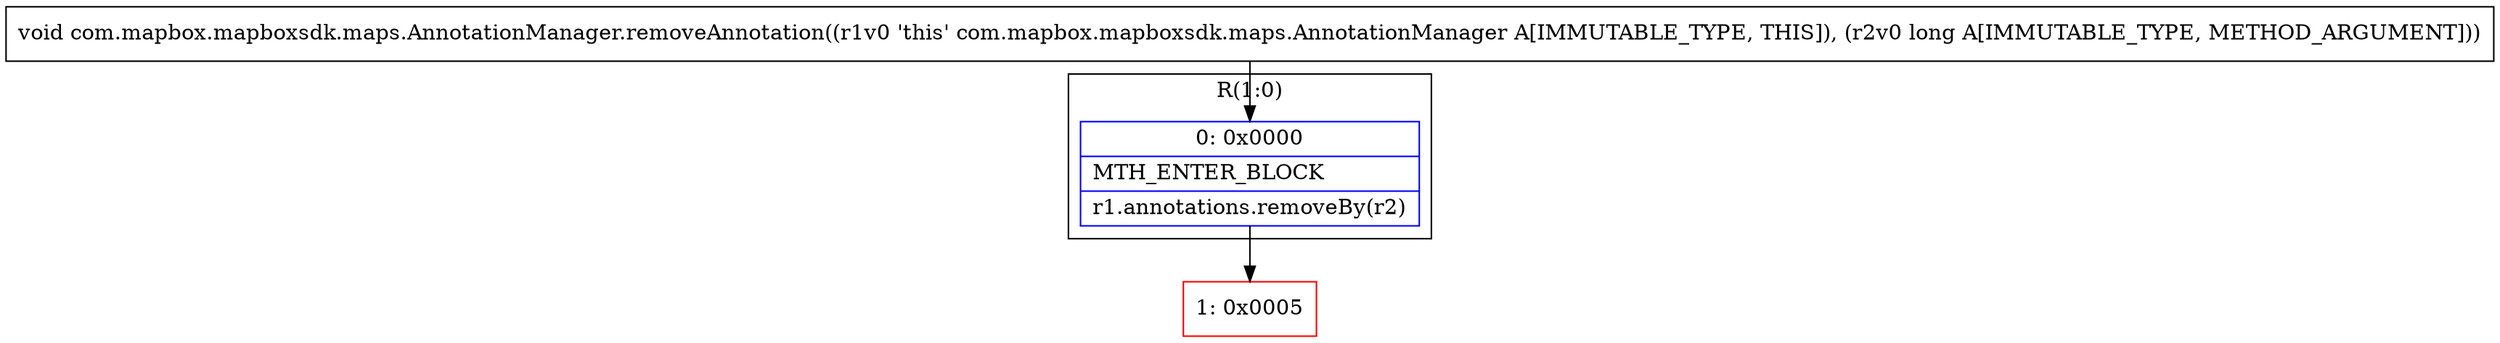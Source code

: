 digraph "CFG forcom.mapbox.mapboxsdk.maps.AnnotationManager.removeAnnotation(J)V" {
subgraph cluster_Region_1527006413 {
label = "R(1:0)";
node [shape=record,color=blue];
Node_0 [shape=record,label="{0\:\ 0x0000|MTH_ENTER_BLOCK\l|r1.annotations.removeBy(r2)\l}"];
}
Node_1 [shape=record,color=red,label="{1\:\ 0x0005}"];
MethodNode[shape=record,label="{void com.mapbox.mapboxsdk.maps.AnnotationManager.removeAnnotation((r1v0 'this' com.mapbox.mapboxsdk.maps.AnnotationManager A[IMMUTABLE_TYPE, THIS]), (r2v0 long A[IMMUTABLE_TYPE, METHOD_ARGUMENT])) }"];
MethodNode -> Node_0;
Node_0 -> Node_1;
}


